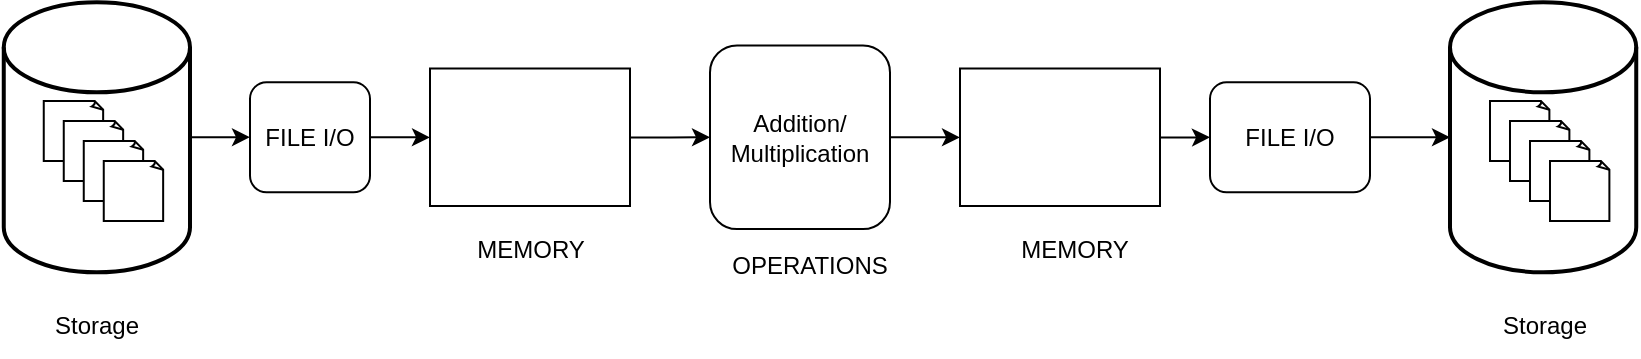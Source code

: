 <mxfile version="20.0.2" type="github" pages="2">
  <diagram id="Z8lrXqX6yz6kbstdvlWV" name="Page-1">
    <mxGraphModel dx="1296" dy="672" grid="1" gridSize="10" guides="1" tooltips="1" connect="1" arrows="1" fold="1" page="1" pageScale="1" pageWidth="850" pageHeight="1100" math="0" shadow="0">
      <root>
        <mxCell id="0" />
        <mxCell id="1" parent="0" />
        <mxCell id="P963kDwINwAhgmqRCXY8-66" value="" style="edgeStyle=orthogonalEdgeStyle;rounded=0;orthogonalLoop=1;jettySize=auto;html=1;" edge="1" parent="1" source="6_9mZuORXE2Q4QrDQ7FA-10" target="5tmDZQe3rC7Hb5RAuCj9-1">
          <mxGeometry relative="1" as="geometry" />
        </mxCell>
        <mxCell id="6_9mZuORXE2Q4QrDQ7FA-10" value="" style="rounded=0;whiteSpace=wrap;html=1;" parent="1" vertex="1">
          <mxGeometry x="230" y="191.25" width="100" height="68.75" as="geometry" />
        </mxCell>
        <mxCell id="6_9mZuORXE2Q4QrDQ7FA-20" value="MEMORY" style="text;html=1;align=center;verticalAlign=middle;resizable=0;points=[];autosize=1;strokeColor=none;fillColor=none;" parent="1" vertex="1">
          <mxGeometry x="245" y="271.56" width="70" height="20" as="geometry" />
        </mxCell>
        <mxCell id="6_9mZuORXE2Q4QrDQ7FA-21" value="OPERATIONS" style="text;html=1;strokeColor=none;fillColor=none;align=center;verticalAlign=middle;whiteSpace=wrap;rounded=0;" parent="1" vertex="1">
          <mxGeometry x="390" y="275" width="60" height="30" as="geometry" />
        </mxCell>
        <mxCell id="P963kDwINwAhgmqRCXY8-67" value="" style="edgeStyle=orthogonalEdgeStyle;rounded=0;orthogonalLoop=1;jettySize=auto;html=1;" edge="1" parent="1" source="5tmDZQe3rC7Hb5RAuCj9-1" target="P963kDwINwAhgmqRCXY8-57">
          <mxGeometry relative="1" as="geometry" />
        </mxCell>
        <mxCell id="5tmDZQe3rC7Hb5RAuCj9-1" value="Addition/&lt;br&gt;Multiplication" style="rounded=1;whiteSpace=wrap;html=1;" parent="1" vertex="1">
          <mxGeometry x="370" y="179.69" width="90" height="91.87" as="geometry" />
        </mxCell>
        <mxCell id="P963kDwINwAhgmqRCXY8-65" value="" style="edgeStyle=orthogonalEdgeStyle;rounded=0;orthogonalLoop=1;jettySize=auto;html=1;" edge="1" parent="1" source="P963kDwINwAhgmqRCXY8-6" target="6_9mZuORXE2Q4QrDQ7FA-10">
          <mxGeometry relative="1" as="geometry" />
        </mxCell>
        <mxCell id="P963kDwINwAhgmqRCXY8-6" value="FILE I/O" style="rounded=1;whiteSpace=wrap;html=1;" vertex="1" parent="1">
          <mxGeometry x="140" y="198.13" width="60" height="55" as="geometry" />
        </mxCell>
        <mxCell id="P963kDwINwAhgmqRCXY8-81" style="edgeStyle=orthogonalEdgeStyle;rounded=0;orthogonalLoop=1;jettySize=auto;html=1;exitX=1;exitY=0.5;exitDx=0;exitDy=0;entryX=0;entryY=0.5;entryDx=0;entryDy=0;entryPerimeter=0;" edge="1" parent="1" source="P963kDwINwAhgmqRCXY8-8" target="P963kDwINwAhgmqRCXY8-73">
          <mxGeometry relative="1" as="geometry" />
        </mxCell>
        <mxCell id="P963kDwINwAhgmqRCXY8-8" value="FILE I/O" style="rounded=1;whiteSpace=wrap;html=1;" vertex="1" parent="1">
          <mxGeometry x="620" y="198.13" width="80" height="55" as="geometry" />
        </mxCell>
        <mxCell id="P963kDwINwAhgmqRCXY8-9" value="MEMORY" style="text;html=1;align=center;verticalAlign=middle;resizable=0;points=[];autosize=1;strokeColor=none;fillColor=none;" vertex="1" parent="1">
          <mxGeometry x="516.88" y="271.56" width="70" height="20" as="geometry" />
        </mxCell>
        <mxCell id="P963kDwINwAhgmqRCXY8-64" value="" style="edgeStyle=orthogonalEdgeStyle;rounded=0;orthogonalLoop=1;jettySize=auto;html=1;" edge="1" parent="1" source="P963kDwINwAhgmqRCXY8-45" target="P963kDwINwAhgmqRCXY8-6">
          <mxGeometry relative="1" as="geometry" />
        </mxCell>
        <mxCell id="P963kDwINwAhgmqRCXY8-45" value="" style="strokeWidth=2;html=1;shape=mxgraph.flowchart.database;whiteSpace=wrap;" vertex="1" parent="1">
          <mxGeometry x="16.88" y="158.13" width="93.12" height="135" as="geometry" />
        </mxCell>
        <mxCell id="P963kDwINwAhgmqRCXY8-46" value="" style="whiteSpace=wrap;html=1;shape=mxgraph.basic.document" vertex="1" parent="1">
          <mxGeometry x="36.88" y="207.5" width="30" height="30" as="geometry" />
        </mxCell>
        <mxCell id="P963kDwINwAhgmqRCXY8-47" value="" style="whiteSpace=wrap;html=1;shape=mxgraph.basic.document" vertex="1" parent="1">
          <mxGeometry x="46.88" y="217.5" width="30" height="30" as="geometry" />
        </mxCell>
        <mxCell id="P963kDwINwAhgmqRCXY8-48" value="" style="whiteSpace=wrap;html=1;shape=mxgraph.basic.document" vertex="1" parent="1">
          <mxGeometry x="56.88" y="227.5" width="30" height="30" as="geometry" />
        </mxCell>
        <mxCell id="P963kDwINwAhgmqRCXY8-49" value="" style="whiteSpace=wrap;html=1;shape=mxgraph.basic.document" vertex="1" parent="1">
          <mxGeometry x="66.88" y="237.5" width="30" height="30" as="geometry" />
        </mxCell>
        <mxCell id="P963kDwINwAhgmqRCXY8-68" value="" style="edgeStyle=orthogonalEdgeStyle;rounded=0;orthogonalLoop=1;jettySize=auto;html=1;" edge="1" parent="1" source="P963kDwINwAhgmqRCXY8-57" target="P963kDwINwAhgmqRCXY8-8">
          <mxGeometry relative="1" as="geometry" />
        </mxCell>
        <mxCell id="P963kDwINwAhgmqRCXY8-57" value="" style="rounded=0;whiteSpace=wrap;html=1;" vertex="1" parent="1">
          <mxGeometry x="495" y="191.25" width="100" height="68.75" as="geometry" />
        </mxCell>
        <mxCell id="P963kDwINwAhgmqRCXY8-73" value="" style="strokeWidth=2;html=1;shape=mxgraph.flowchart.database;whiteSpace=wrap;" vertex="1" parent="1">
          <mxGeometry x="740" y="158.13" width="93.12" height="135" as="geometry" />
        </mxCell>
        <mxCell id="P963kDwINwAhgmqRCXY8-74" value="" style="whiteSpace=wrap;html=1;shape=mxgraph.basic.document" vertex="1" parent="1">
          <mxGeometry x="760" y="207.5" width="30" height="30" as="geometry" />
        </mxCell>
        <mxCell id="P963kDwINwAhgmqRCXY8-75" value="" style="whiteSpace=wrap;html=1;shape=mxgraph.basic.document" vertex="1" parent="1">
          <mxGeometry x="770" y="217.5" width="30" height="30" as="geometry" />
        </mxCell>
        <mxCell id="P963kDwINwAhgmqRCXY8-76" value="" style="whiteSpace=wrap;html=1;shape=mxgraph.basic.document" vertex="1" parent="1">
          <mxGeometry x="780" y="227.5" width="30" height="30" as="geometry" />
        </mxCell>
        <mxCell id="P963kDwINwAhgmqRCXY8-77" value="" style="whiteSpace=wrap;html=1;shape=mxgraph.basic.document" vertex="1" parent="1">
          <mxGeometry x="790" y="237.5" width="30" height="30" as="geometry" />
        </mxCell>
        <mxCell id="0fFcLVw9S6lp3a1nY1He-1" value="Storage" style="text;html=1;align=center;verticalAlign=middle;resizable=0;points=[];autosize=1;strokeColor=none;fillColor=none;" vertex="1" parent="1">
          <mxGeometry x="28.44" y="305" width="70" height="30" as="geometry" />
        </mxCell>
        <mxCell id="0fFcLVw9S6lp3a1nY1He-2" value="Storage" style="text;html=1;align=center;verticalAlign=middle;resizable=0;points=[];autosize=1;strokeColor=none;fillColor=none;" vertex="1" parent="1">
          <mxGeometry x="751.56" y="305" width="70" height="30" as="geometry" />
        </mxCell>
      </root>
    </mxGraphModel>
  </diagram>
  <diagram id="1ztoNeXD7PFyYtZOvBii" name="Page-2">
    <mxGraphModel dx="1426" dy="739" grid="1" gridSize="10" guides="1" tooltips="1" connect="1" arrows="1" fold="1" page="1" pageScale="1" pageWidth="850" pageHeight="1100" math="0" shadow="0">
      <root>
        <mxCell id="0" />
        <mxCell id="1" parent="0" />
        <mxCell id="k-AqpE8-ASwYvUotrjOZ-5" value="" style="curved=1;endArrow=classic;html=1;rounded=0;entryX=-0.042;entryY=0.867;entryDx=0;entryDy=0;entryPerimeter=0;" parent="1" source="k-AqpE8-ASwYvUotrjOZ-4" edge="1">
          <mxGeometry width="50" height="50" relative="1" as="geometry">
            <mxPoint x="10" y="410" as="sourcePoint" />
            <mxPoint x="64.96" y="308.03" as="targetPoint" />
            <Array as="points">
              <mxPoint x="60" y="450" />
              <mxPoint x="10" y="380" />
            </Array>
          </mxGeometry>
        </mxCell>
        <mxCell id="JnVjob_ak0DnxOpUKTJS-1" value="" style="rounded=1;whiteSpace=wrap;html=1;" vertex="1" parent="1">
          <mxGeometry x="280" y="137.5" width="120" height="60" as="geometry" />
        </mxCell>
        <mxCell id="JnVjob_ak0DnxOpUKTJS-2" style="edgeStyle=orthogonalEdgeStyle;rounded=0;orthogonalLoop=1;jettySize=auto;html=1;exitX=1;exitY=0.5;exitDx=0;exitDy=0;exitPerimeter=0;entryX=0;entryY=0.75;entryDx=0;entryDy=0;" edge="1" parent="1" source="JnVjob_ak0DnxOpUKTJS-3" target="JnVjob_ak0DnxOpUKTJS-1">
          <mxGeometry relative="1" as="geometry" />
        </mxCell>
        <mxCell id="JnVjob_ak0DnxOpUKTJS-3" value="" style="strokeWidth=2;html=1;shape=mxgraph.flowchart.database;whiteSpace=wrap;" vertex="1" parent="1">
          <mxGeometry x="120" y="115" width="93.12" height="135" as="geometry" />
        </mxCell>
        <mxCell id="JnVjob_ak0DnxOpUKTJS-4" value="" style="whiteSpace=wrap;html=1;shape=mxgraph.basic.document" vertex="1" parent="1">
          <mxGeometry x="140" y="167.5" width="30" height="30" as="geometry" />
        </mxCell>
        <mxCell id="JnVjob_ak0DnxOpUKTJS-5" value="" style="whiteSpace=wrap;html=1;shape=mxgraph.basic.document" vertex="1" parent="1">
          <mxGeometry x="150" y="177.5" width="30" height="30" as="geometry" />
        </mxCell>
        <mxCell id="JnVjob_ak0DnxOpUKTJS-6" value="" style="whiteSpace=wrap;html=1;shape=mxgraph.basic.document" vertex="1" parent="1">
          <mxGeometry x="160" y="187.5" width="30" height="30" as="geometry" />
        </mxCell>
        <mxCell id="JnVjob_ak0DnxOpUKTJS-7" value="" style="whiteSpace=wrap;html=1;shape=mxgraph.basic.document" vertex="1" parent="1">
          <mxGeometry x="170" y="197.5" width="30" height="30" as="geometry" />
        </mxCell>
        <mxCell id="JnVjob_ak0DnxOpUKTJS-8" style="edgeStyle=orthogonalEdgeStyle;rounded=0;orthogonalLoop=1;jettySize=auto;html=1;entryX=0;entryY=0.5;entryDx=0;entryDy=0;entryPerimeter=0;" edge="1" parent="1" source="JnVjob_ak0DnxOpUKTJS-9" target="JnVjob_ak0DnxOpUKTJS-11">
          <mxGeometry relative="1" as="geometry" />
        </mxCell>
        <mxCell id="JnVjob_ak0DnxOpUKTJS-9" value="" style="rounded=1;whiteSpace=wrap;html=1;" vertex="1" parent="1">
          <mxGeometry x="357.5" y="127.5" width="142.5" height="100" as="geometry" />
        </mxCell>
        <mxCell id="JnVjob_ak0DnxOpUKTJS-10" value="FILE I/O" style="rounded=1;whiteSpace=wrap;html=1;" vertex="1" parent="1">
          <mxGeometry x="395" y="172.5" width="105" height="55" as="geometry" />
        </mxCell>
        <mxCell id="JnVjob_ak0DnxOpUKTJS-11" value="" style="strokeWidth=2;html=1;shape=mxgraph.flowchart.database;whiteSpace=wrap;" vertex="1" parent="1">
          <mxGeometry x="560" y="110" width="93.12" height="135" as="geometry" />
        </mxCell>
        <mxCell id="JnVjob_ak0DnxOpUKTJS-12" value="" style="whiteSpace=wrap;html=1;shape=mxgraph.basic.document" vertex="1" parent="1">
          <mxGeometry x="580" y="162.5" width="30" height="30" as="geometry" />
        </mxCell>
        <mxCell id="JnVjob_ak0DnxOpUKTJS-13" value="" style="whiteSpace=wrap;html=1;shape=mxgraph.basic.document" vertex="1" parent="1">
          <mxGeometry x="590" y="172.5" width="30" height="30" as="geometry" />
        </mxCell>
        <mxCell id="JnVjob_ak0DnxOpUKTJS-14" value="" style="whiteSpace=wrap;html=1;shape=mxgraph.basic.document" vertex="1" parent="1">
          <mxGeometry x="600" y="182.5" width="30" height="30" as="geometry" />
        </mxCell>
        <mxCell id="JnVjob_ak0DnxOpUKTJS-15" value="" style="whiteSpace=wrap;html=1;shape=mxgraph.basic.document" vertex="1" parent="1">
          <mxGeometry x="610" y="192.5" width="30" height="30" as="geometry" />
        </mxCell>
        <mxCell id="jbPmOub5TwPB9JkuIcNS-1" value="Storage" style="text;html=1;align=center;verticalAlign=middle;resizable=0;points=[];autosize=1;strokeColor=none;fillColor=none;" vertex="1" parent="1">
          <mxGeometry x="135" y="255" width="70" height="30" as="geometry" />
        </mxCell>
        <mxCell id="jbPmOub5TwPB9JkuIcNS-2" value="Storage" style="text;html=1;align=center;verticalAlign=middle;resizable=0;points=[];autosize=1;strokeColor=none;fillColor=none;" vertex="1" parent="1">
          <mxGeometry x="580" y="250" width="70" height="30" as="geometry" />
        </mxCell>
        <mxCell id="jbPmOub5TwPB9JkuIcNS-3" value="Addition/&lt;br&gt;Multiplications" style="text;html=1;strokeColor=none;fillColor=none;align=center;verticalAlign=middle;whiteSpace=wrap;rounded=0;" vertex="1" parent="1">
          <mxGeometry x="380" y="137.5" width="60" height="30" as="geometry" />
        </mxCell>
        <mxCell id="jbPmOub5TwPB9JkuIcNS-4" value="FILE I/O" style="text;html=1;strokeColor=none;fillColor=none;align=center;verticalAlign=middle;whiteSpace=wrap;rounded=0;" vertex="1" parent="1">
          <mxGeometry x="290" y="157.5" width="60" height="30" as="geometry" />
        </mxCell>
      </root>
    </mxGraphModel>
  </diagram>
</mxfile>
